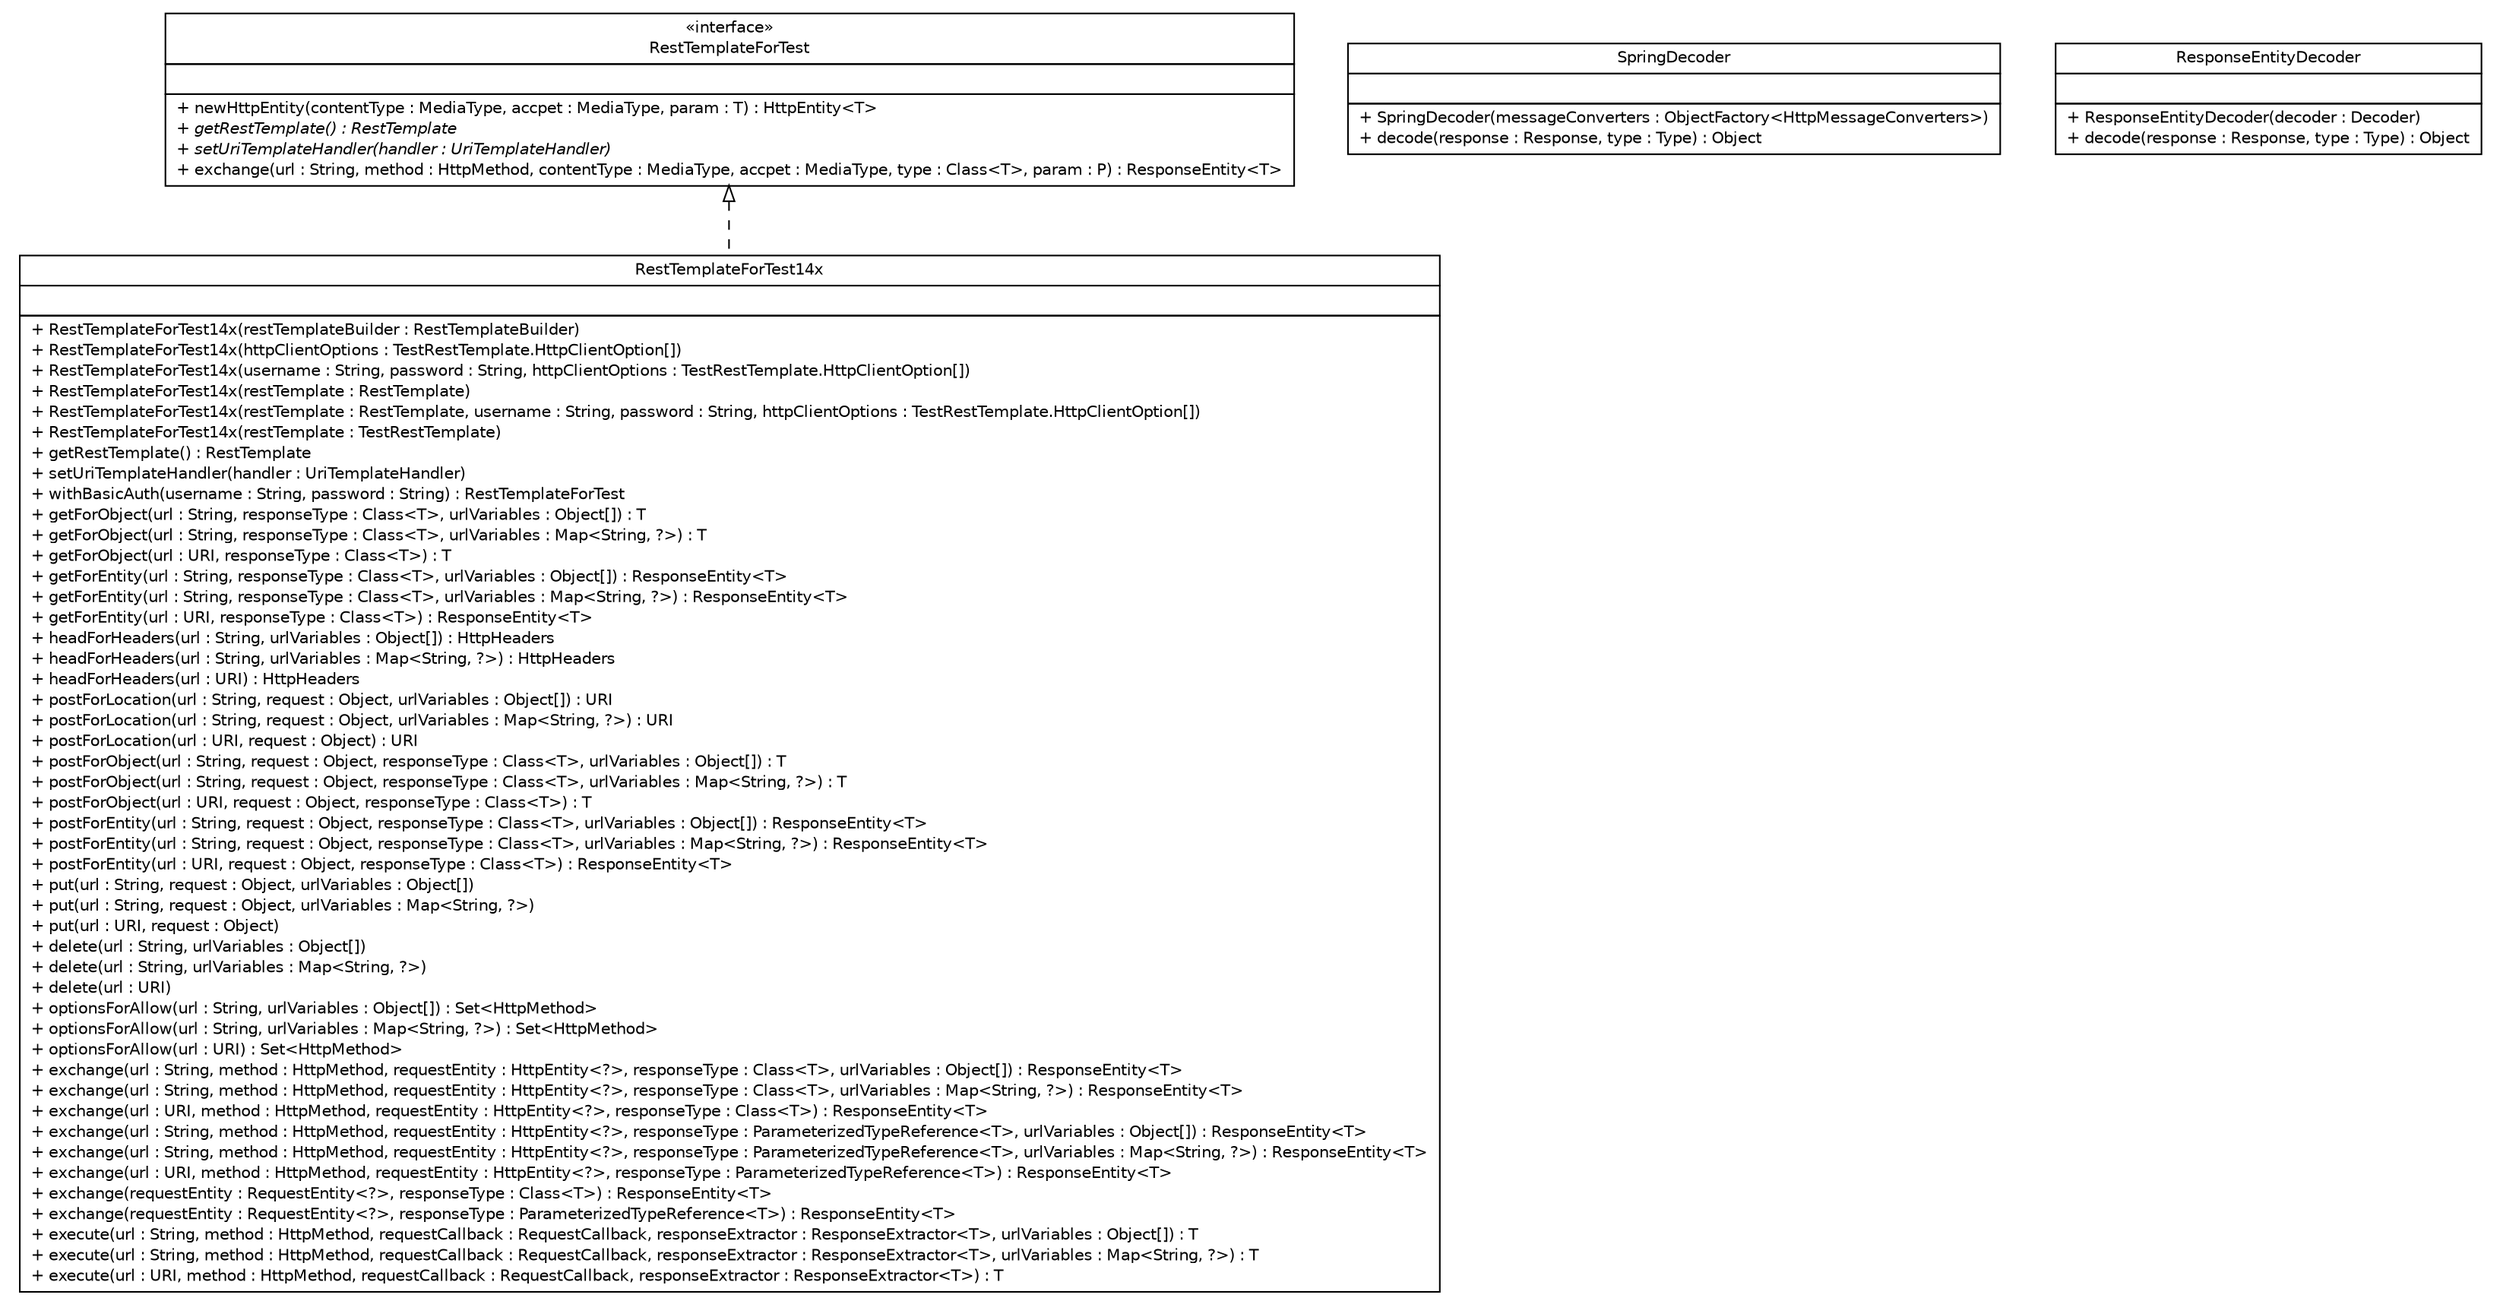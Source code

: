 #!/usr/local/bin/dot
#
# Class diagram 
# Generated by UMLGraph version R5_6-24-gf6e263 (http://www.umlgraph.org/)
#

digraph G {
	edge [fontname="Helvetica",fontsize=10,labelfontname="Helvetica",labelfontsize=10];
	node [fontname="Helvetica",fontsize=10,shape=plaintext];
	nodesep=0.25;
	ranksep=0.5;
	// com.yirendai.oss.lib.test.RestTemplateForTest14x
	c0 [label=<<table title="com.yirendai.oss.lib.test.RestTemplateForTest14x" border="0" cellborder="1" cellspacing="0" cellpadding="2" port="p" href="./RestTemplateForTest14x.html">
		<tr><td><table border="0" cellspacing="0" cellpadding="1">
<tr><td align="center" balign="center"> RestTemplateForTest14x </td></tr>
		</table></td></tr>
		<tr><td><table border="0" cellspacing="0" cellpadding="1">
<tr><td align="left" balign="left">  </td></tr>
		</table></td></tr>
		<tr><td><table border="0" cellspacing="0" cellpadding="1">
<tr><td align="left" balign="left"> + RestTemplateForTest14x(restTemplateBuilder : RestTemplateBuilder) </td></tr>
<tr><td align="left" balign="left"> + RestTemplateForTest14x(httpClientOptions : TestRestTemplate.HttpClientOption[]) </td></tr>
<tr><td align="left" balign="left"> + RestTemplateForTest14x(username : String, password : String, httpClientOptions : TestRestTemplate.HttpClientOption[]) </td></tr>
<tr><td align="left" balign="left"> + RestTemplateForTest14x(restTemplate : RestTemplate) </td></tr>
<tr><td align="left" balign="left"> + RestTemplateForTest14x(restTemplate : RestTemplate, username : String, password : String, httpClientOptions : TestRestTemplate.HttpClientOption[]) </td></tr>
<tr><td align="left" balign="left"> + RestTemplateForTest14x(restTemplate : TestRestTemplate) </td></tr>
<tr><td align="left" balign="left"> + getRestTemplate() : RestTemplate </td></tr>
<tr><td align="left" balign="left"> + setUriTemplateHandler(handler : UriTemplateHandler) </td></tr>
<tr><td align="left" balign="left"> + withBasicAuth(username : String, password : String) : RestTemplateForTest </td></tr>
<tr><td align="left" balign="left"> + getForObject(url : String, responseType : Class&lt;T&gt;, urlVariables : Object[]) : T </td></tr>
<tr><td align="left" balign="left"> + getForObject(url : String, responseType : Class&lt;T&gt;, urlVariables : Map&lt;String, ?&gt;) : T </td></tr>
<tr><td align="left" balign="left"> + getForObject(url : URI, responseType : Class&lt;T&gt;) : T </td></tr>
<tr><td align="left" balign="left"> + getForEntity(url : String, responseType : Class&lt;T&gt;, urlVariables : Object[]) : ResponseEntity&lt;T&gt; </td></tr>
<tr><td align="left" balign="left"> + getForEntity(url : String, responseType : Class&lt;T&gt;, urlVariables : Map&lt;String, ?&gt;) : ResponseEntity&lt;T&gt; </td></tr>
<tr><td align="left" balign="left"> + getForEntity(url : URI, responseType : Class&lt;T&gt;) : ResponseEntity&lt;T&gt; </td></tr>
<tr><td align="left" balign="left"> + headForHeaders(url : String, urlVariables : Object[]) : HttpHeaders </td></tr>
<tr><td align="left" balign="left"> + headForHeaders(url : String, urlVariables : Map&lt;String, ?&gt;) : HttpHeaders </td></tr>
<tr><td align="left" balign="left"> + headForHeaders(url : URI) : HttpHeaders </td></tr>
<tr><td align="left" balign="left"> + postForLocation(url : String, request : Object, urlVariables : Object[]) : URI </td></tr>
<tr><td align="left" balign="left"> + postForLocation(url : String, request : Object, urlVariables : Map&lt;String, ?&gt;) : URI </td></tr>
<tr><td align="left" balign="left"> + postForLocation(url : URI, request : Object) : URI </td></tr>
<tr><td align="left" balign="left"> + postForObject(url : String, request : Object, responseType : Class&lt;T&gt;, urlVariables : Object[]) : T </td></tr>
<tr><td align="left" balign="left"> + postForObject(url : String, request : Object, responseType : Class&lt;T&gt;, urlVariables : Map&lt;String, ?&gt;) : T </td></tr>
<tr><td align="left" balign="left"> + postForObject(url : URI, request : Object, responseType : Class&lt;T&gt;) : T </td></tr>
<tr><td align="left" balign="left"> + postForEntity(url : String, request : Object, responseType : Class&lt;T&gt;, urlVariables : Object[]) : ResponseEntity&lt;T&gt; </td></tr>
<tr><td align="left" balign="left"> + postForEntity(url : String, request : Object, responseType : Class&lt;T&gt;, urlVariables : Map&lt;String, ?&gt;) : ResponseEntity&lt;T&gt; </td></tr>
<tr><td align="left" balign="left"> + postForEntity(url : URI, request : Object, responseType : Class&lt;T&gt;) : ResponseEntity&lt;T&gt; </td></tr>
<tr><td align="left" balign="left"> + put(url : String, request : Object, urlVariables : Object[]) </td></tr>
<tr><td align="left" balign="left"> + put(url : String, request : Object, urlVariables : Map&lt;String, ?&gt;) </td></tr>
<tr><td align="left" balign="left"> + put(url : URI, request : Object) </td></tr>
<tr><td align="left" balign="left"> + delete(url : String, urlVariables : Object[]) </td></tr>
<tr><td align="left" balign="left"> + delete(url : String, urlVariables : Map&lt;String, ?&gt;) </td></tr>
<tr><td align="left" balign="left"> + delete(url : URI) </td></tr>
<tr><td align="left" balign="left"> + optionsForAllow(url : String, urlVariables : Object[]) : Set&lt;HttpMethod&gt; </td></tr>
<tr><td align="left" balign="left"> + optionsForAllow(url : String, urlVariables : Map&lt;String, ?&gt;) : Set&lt;HttpMethod&gt; </td></tr>
<tr><td align="left" balign="left"> + optionsForAllow(url : URI) : Set&lt;HttpMethod&gt; </td></tr>
<tr><td align="left" balign="left"> + exchange(url : String, method : HttpMethod, requestEntity : HttpEntity&lt;?&gt;, responseType : Class&lt;T&gt;, urlVariables : Object[]) : ResponseEntity&lt;T&gt; </td></tr>
<tr><td align="left" balign="left"> + exchange(url : String, method : HttpMethod, requestEntity : HttpEntity&lt;?&gt;, responseType : Class&lt;T&gt;, urlVariables : Map&lt;String, ?&gt;) : ResponseEntity&lt;T&gt; </td></tr>
<tr><td align="left" balign="left"> + exchange(url : URI, method : HttpMethod, requestEntity : HttpEntity&lt;?&gt;, responseType : Class&lt;T&gt;) : ResponseEntity&lt;T&gt; </td></tr>
<tr><td align="left" balign="left"> + exchange(url : String, method : HttpMethod, requestEntity : HttpEntity&lt;?&gt;, responseType : ParameterizedTypeReference&lt;T&gt;, urlVariables : Object[]) : ResponseEntity&lt;T&gt; </td></tr>
<tr><td align="left" balign="left"> + exchange(url : String, method : HttpMethod, requestEntity : HttpEntity&lt;?&gt;, responseType : ParameterizedTypeReference&lt;T&gt;, urlVariables : Map&lt;String, ?&gt;) : ResponseEntity&lt;T&gt; </td></tr>
<tr><td align="left" balign="left"> + exchange(url : URI, method : HttpMethod, requestEntity : HttpEntity&lt;?&gt;, responseType : ParameterizedTypeReference&lt;T&gt;) : ResponseEntity&lt;T&gt; </td></tr>
<tr><td align="left" balign="left"> + exchange(requestEntity : RequestEntity&lt;?&gt;, responseType : Class&lt;T&gt;) : ResponseEntity&lt;T&gt; </td></tr>
<tr><td align="left" balign="left"> + exchange(requestEntity : RequestEntity&lt;?&gt;, responseType : ParameterizedTypeReference&lt;T&gt;) : ResponseEntity&lt;T&gt; </td></tr>
<tr><td align="left" balign="left"> + execute(url : String, method : HttpMethod, requestCallback : RequestCallback, responseExtractor : ResponseExtractor&lt;T&gt;, urlVariables : Object[]) : T </td></tr>
<tr><td align="left" balign="left"> + execute(url : String, method : HttpMethod, requestCallback : RequestCallback, responseExtractor : ResponseExtractor&lt;T&gt;, urlVariables : Map&lt;String, ?&gt;) : T </td></tr>
<tr><td align="left" balign="left"> + execute(url : URI, method : HttpMethod, requestCallback : RequestCallback, responseExtractor : ResponseExtractor&lt;T&gt;) : T </td></tr>
		</table></td></tr>
		</table>>, URL="./RestTemplateForTest14x.html", fontname="Helvetica", fontcolor="black", fontsize=10.0];
	// com.yirendai.oss.lib.test.RestTemplateForTest
	c1 [label=<<table title="com.yirendai.oss.lib.test.RestTemplateForTest" border="0" cellborder="1" cellspacing="0" cellpadding="2" port="p" href="./RestTemplateForTest.html">
		<tr><td><table border="0" cellspacing="0" cellpadding="1">
<tr><td align="center" balign="center"> &#171;interface&#187; </td></tr>
<tr><td align="center" balign="center"> RestTemplateForTest </td></tr>
		</table></td></tr>
		<tr><td><table border="0" cellspacing="0" cellpadding="1">
<tr><td align="left" balign="left">  </td></tr>
		</table></td></tr>
		<tr><td><table border="0" cellspacing="0" cellpadding="1">
<tr><td align="left" balign="left"> + newHttpEntity(contentType : MediaType, accpet : MediaType, param : T) : HttpEntity&lt;T&gt; </td></tr>
<tr><td align="left" balign="left"><font face="Helvetica-Oblique" point-size="10.0"> + getRestTemplate() : RestTemplate </font></td></tr>
<tr><td align="left" balign="left"><font face="Helvetica-Oblique" point-size="10.0"> + setUriTemplateHandler(handler : UriTemplateHandler) </font></td></tr>
<tr><td align="left" balign="left"> + exchange(url : String, method : HttpMethod, contentType : MediaType, accpet : MediaType, type : Class&lt;T&gt;, param : P) : ResponseEntity&lt;T&gt; </td></tr>
		</table></td></tr>
		</table>>, URL="./RestTemplateForTest.html", fontname="Helvetica", fontcolor="black", fontsize=10.0];
	// com.yirendai.oss.lib.test.SpringDecoder
	c2 [label=<<table title="com.yirendai.oss.lib.test.SpringDecoder" border="0" cellborder="1" cellspacing="0" cellpadding="2" port="p" href="./SpringDecoder.html">
		<tr><td><table border="0" cellspacing="0" cellpadding="1">
<tr><td align="center" balign="center"> SpringDecoder </td></tr>
		</table></td></tr>
		<tr><td><table border="0" cellspacing="0" cellpadding="1">
<tr><td align="left" balign="left">  </td></tr>
		</table></td></tr>
		<tr><td><table border="0" cellspacing="0" cellpadding="1">
<tr><td align="left" balign="left"> + SpringDecoder(messageConverters : ObjectFactory&lt;HttpMessageConverters&gt;) </td></tr>
<tr><td align="left" balign="left"> + decode(response : Response, type : Type) : Object </td></tr>
		</table></td></tr>
		</table>>, URL="./SpringDecoder.html", fontname="Helvetica", fontcolor="black", fontsize=10.0];
	// com.yirendai.oss.lib.test.ResponseEntityDecoder
	c3 [label=<<table title="com.yirendai.oss.lib.test.ResponseEntityDecoder" border="0" cellborder="1" cellspacing="0" cellpadding="2" port="p" href="./ResponseEntityDecoder.html">
		<tr><td><table border="0" cellspacing="0" cellpadding="1">
<tr><td align="center" balign="center"> ResponseEntityDecoder </td></tr>
		</table></td></tr>
		<tr><td><table border="0" cellspacing="0" cellpadding="1">
<tr><td align="left" balign="left">  </td></tr>
		</table></td></tr>
		<tr><td><table border="0" cellspacing="0" cellpadding="1">
<tr><td align="left" balign="left"> + ResponseEntityDecoder(decoder : Decoder) </td></tr>
<tr><td align="left" balign="left"> + decode(response : Response, type : Type) : Object </td></tr>
		</table></td></tr>
		</table>>, URL="./ResponseEntityDecoder.html", fontname="Helvetica", fontcolor="black", fontsize=10.0];
	//com.yirendai.oss.lib.test.RestTemplateForTest14x implements com.yirendai.oss.lib.test.RestTemplateForTest
	c1:p -> c0:p [dir=back,arrowtail=empty,style=dashed];
}

